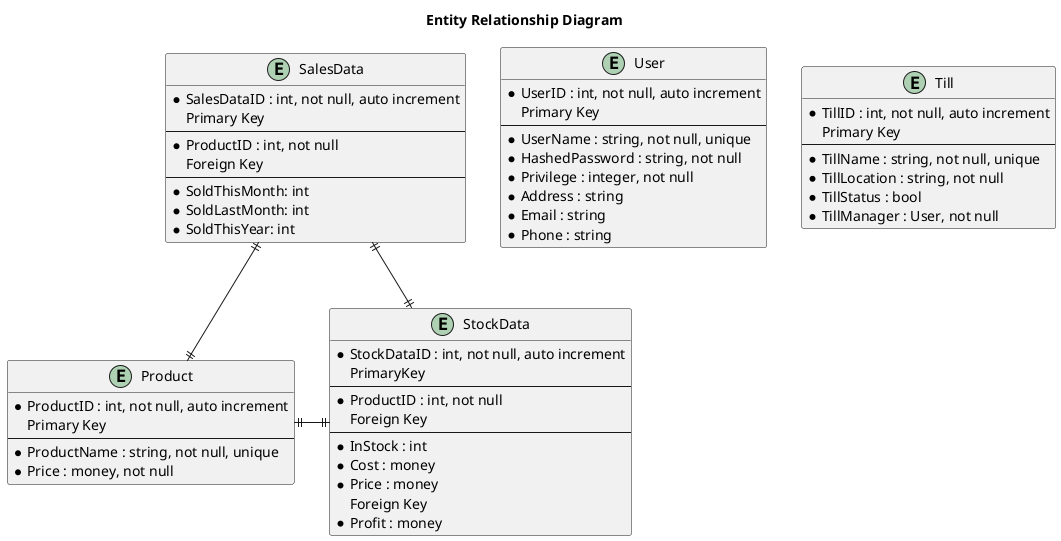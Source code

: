 @startuml ERD
title Entity Relationship Diagram

entity User {
	* UserID : int, not null, auto increment
	Primary Key
	--
	* UserName : string, not null, unique
	* HashedPassword : string, not null
	* Privilege : integer, not null
	* Address : string
	* Email : string
	* Phone : string
}

entity Till {
	* TillID : int, not null, auto increment
	Primary Key
	--
	* TillName : string, not null, unique
	* TillLocation : string, not null
	* TillStatus : bool
	* TillManager : User, not null
}

entity Product {
	* ProductID : int, not null, auto increment
	Primary Key
	--
	* ProductName : string, not null, unique
	* Price : money, not null
}

entity SalesData {
	* SalesDataID : int, not null, auto increment
	Primary Key
	--
	* ProductID : int, not null
	Foreign Key
	--
	* SoldThisMonth: int
	* SoldLastMonth: int
	* SoldThisYear: int
}

entity StockData {
	* StockDataID : int, not null, auto increment
	PrimaryKey
	--
	* ProductID : int, not null
	Foreign Key
	--
	* InStock : int
	* Cost : money
	* Price : money
	Foreign Key
	* Profit : money
}

SalesData ||--|| Product
SalesData ||--|| StockData
Product ||-right-|| StockData
@enduml